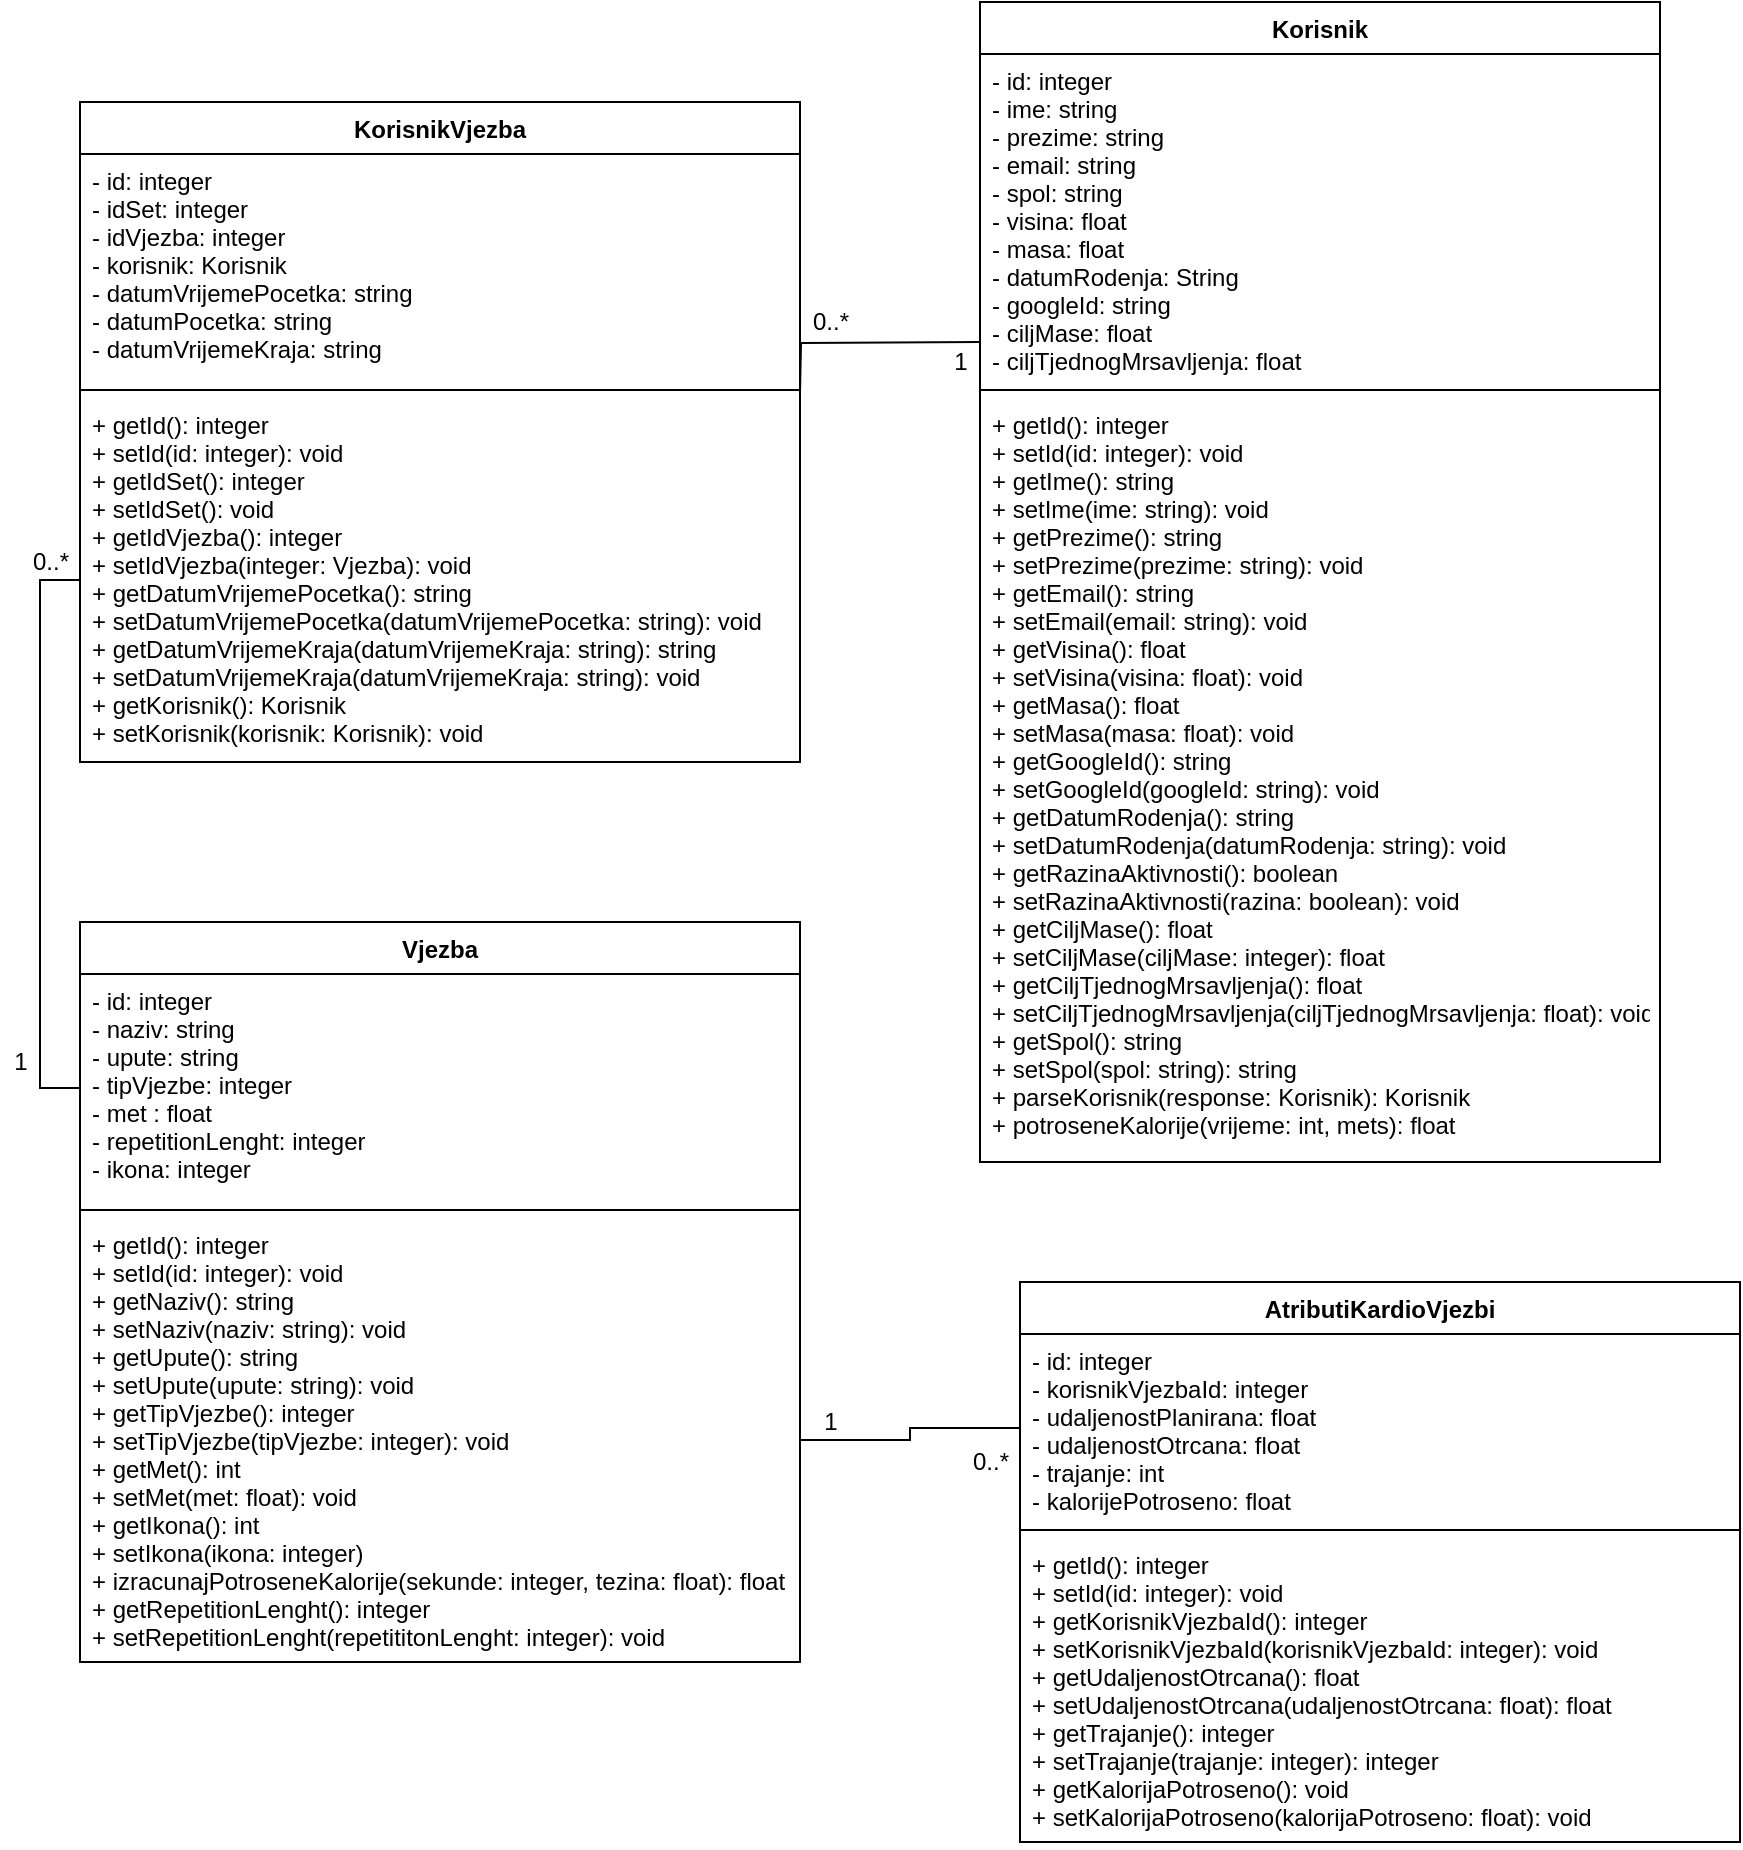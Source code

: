 <mxfile version="12.6.2" type="device"><diagram id="1wVEvsWw5fZxkmoDc-tf" name="Page-1"><mxGraphModel dx="645" dy="967" grid="1" gridSize="10" guides="1" tooltips="1" connect="1" arrows="1" fold="1" page="1" pageScale="1" pageWidth="827" pageHeight="1169" math="0" shadow="0"><root><mxCell id="0"/><mxCell id="1" parent="0"/><mxCell id="iFXHoOEnqTfI73avbhVN-1" value="Korisnik" style="swimlane;fontStyle=1;align=center;verticalAlign=top;childLayout=stackLayout;horizontal=1;startSize=26;horizontalStack=0;resizeParent=1;resizeParentMax=0;resizeLast=0;collapsible=1;marginBottom=0;" vertex="1" parent="1"><mxGeometry x="1590" y="90" width="340" height="580" as="geometry"/></mxCell><mxCell id="iFXHoOEnqTfI73avbhVN-2" value="- id: integer&#10;- ime: string&#10;- prezime: string&#10;- email: string&#10;- spol: string&#10;- visina: float&#10;- masa: float&#10;- datumRodenja: String&#10;- googleId: string&#10;- ciljMase: float&#10;- ciljTjednogMrsavljenja: float" style="text;strokeColor=none;fillColor=none;align=left;verticalAlign=top;spacingLeft=4;spacingRight=4;overflow=hidden;rotatable=0;points=[[0,0.5],[1,0.5]];portConstraint=eastwest;" vertex="1" parent="iFXHoOEnqTfI73avbhVN-1"><mxGeometry y="26" width="340" height="164" as="geometry"/></mxCell><mxCell id="iFXHoOEnqTfI73avbhVN-3" value="" style="line;strokeWidth=1;fillColor=none;align=left;verticalAlign=middle;spacingTop=-1;spacingLeft=3;spacingRight=3;rotatable=0;labelPosition=right;points=[];portConstraint=eastwest;" vertex="1" parent="iFXHoOEnqTfI73avbhVN-1"><mxGeometry y="190" width="340" height="8" as="geometry"/></mxCell><mxCell id="iFXHoOEnqTfI73avbhVN-4" value="+ getId(): integer&#10;+ setId(id: integer): void&#10;+ getIme(): string&#10;+ setIme(ime: string): void&#10;+ getPrezime(): string&#10;+ setPrezime(prezime: string): void&#10;+ getEmail(): string&#10;+ setEmail(email: string): void&#10;+ getVisina(): float&#10;+ setVisina(visina: float): void&#10;+ getMasa(): float&#10;+ setMasa(masa: float): void&#10;+ getGoogleId(): string&#10;+ setGoogleId(googleId: string): void&#10;+ getDatumRodenja(): string&#10;+ setDatumRodenja(datumRodenja: string): void&#10;+ getRazinaAktivnosti(): boolean&#10;+ setRazinaAktivnosti(razina: boolean): void&#10;+ getCiljMase(): float&#10;+ setCiljMase(ciljMase: integer): float&#10;+ getCiljTjednogMrsavljenja(): float&#10;+ setCiljTjednogMrsavljenja(ciljTjednogMrsavljenja: float): void&#10;+ getSpol(): string&#10;+ setSpol(spol: string): string&#10;+ parseKorisnik(response: Korisnik): Korisnik&#10;+ potroseneKalorije(vrijeme: int, mets): float" style="text;strokeColor=none;fillColor=none;align=left;verticalAlign=top;spacingLeft=4;spacingRight=4;overflow=hidden;rotatable=0;points=[[0,0.5],[1,0.5]];portConstraint=eastwest;" vertex="1" parent="iFXHoOEnqTfI73avbhVN-1"><mxGeometry y="198" width="340" height="382" as="geometry"/></mxCell><mxCell id="iFXHoOEnqTfI73avbhVN-5" value="KorisnikVjezba" style="swimlane;fontStyle=1;align=center;verticalAlign=top;childLayout=stackLayout;horizontal=1;startSize=26;horizontalStack=0;resizeParent=1;resizeParentMax=0;resizeLast=0;collapsible=1;marginBottom=0;" vertex="1" parent="1"><mxGeometry x="1140" y="140" width="360" height="330" as="geometry"/></mxCell><mxCell id="iFXHoOEnqTfI73avbhVN-6" value="- id: integer&#10;- idSet: integer&#10;- idVjezba: integer&#10;- korisnik: Korisnik&#10;- datumVrijemePocetka: string&#10;- datumPocetka: string&#10;- datumVrijemeKraja: string" style="text;strokeColor=none;fillColor=none;align=left;verticalAlign=top;spacingLeft=4;spacingRight=4;overflow=hidden;rotatable=0;points=[[0,0.5],[1,0.5]];portConstraint=eastwest;" vertex="1" parent="iFXHoOEnqTfI73avbhVN-5"><mxGeometry y="26" width="360" height="114" as="geometry"/></mxCell><mxCell id="iFXHoOEnqTfI73avbhVN-7" value="" style="line;strokeWidth=1;fillColor=none;align=left;verticalAlign=middle;spacingTop=-1;spacingLeft=3;spacingRight=3;rotatable=0;labelPosition=right;points=[];portConstraint=eastwest;" vertex="1" parent="iFXHoOEnqTfI73avbhVN-5"><mxGeometry y="140" width="360" height="8" as="geometry"/></mxCell><mxCell id="iFXHoOEnqTfI73avbhVN-8" value="+ getId(): integer&#10;+ setId(id: integer): void&#10;+ getIdSet(): integer&#10;+ setIdSet(): void&#10;+ getIdVjezba(): integer&#10;+ setIdVjezba(integer: Vjezba): void&#10;+ getDatumVrijemePocetka(): string&#10;+ setDatumVrijemePocetka(datumVrijemePocetka: string): void&#10;+ getDatumVrijemeKraja(datumVrijemeKraja: string): string&#10;+ setDatumVrijemeKraja(datumVrijemeKraja: string): void&#10;+ getKorisnik(): Korisnik&#10;+ setKorisnik(korisnik: Korisnik): void&#10;&#10;" style="text;strokeColor=none;fillColor=none;align=left;verticalAlign=top;spacingLeft=4;spacingRight=4;overflow=hidden;rotatable=0;points=[[0,0.5],[1,0.5]];portConstraint=eastwest;" vertex="1" parent="iFXHoOEnqTfI73avbhVN-5"><mxGeometry y="148" width="360" height="182" as="geometry"/></mxCell><mxCell id="iFXHoOEnqTfI73avbhVN-9" value="Vjezba" style="swimlane;fontStyle=1;align=center;verticalAlign=top;childLayout=stackLayout;horizontal=1;startSize=26;horizontalStack=0;resizeParent=1;resizeParentMax=0;resizeLast=0;collapsible=1;marginBottom=0;" vertex="1" parent="1"><mxGeometry x="1140" y="550" width="360" height="370" as="geometry"/></mxCell><mxCell id="iFXHoOEnqTfI73avbhVN-10" value="- id: integer&#10;- naziv: string&#10;- upute: string&#10;- tipVjezbe: integer&#10;- met : float&#10;- repetitionLenght: integer&#10;- ikona: integer&#10;" style="text;strokeColor=none;fillColor=none;align=left;verticalAlign=top;spacingLeft=4;spacingRight=4;overflow=hidden;rotatable=0;points=[[0,0.5],[1,0.5]];portConstraint=eastwest;" vertex="1" parent="iFXHoOEnqTfI73avbhVN-9"><mxGeometry y="26" width="360" height="114" as="geometry"/></mxCell><mxCell id="iFXHoOEnqTfI73avbhVN-11" value="" style="line;strokeWidth=1;fillColor=none;align=left;verticalAlign=middle;spacingTop=-1;spacingLeft=3;spacingRight=3;rotatable=0;labelPosition=right;points=[];portConstraint=eastwest;" vertex="1" parent="iFXHoOEnqTfI73avbhVN-9"><mxGeometry y="140" width="360" height="8" as="geometry"/></mxCell><mxCell id="iFXHoOEnqTfI73avbhVN-12" value="+ getId(): integer&#10;+ setId(id: integer): void&#10;+ getNaziv(): string&#10;+ setNaziv(naziv: string): void&#10;+ getUpute(): string&#10;+ setUpute(upute: string): void&#10;+ getTipVjezbe(): integer&#10;+ setTipVjezbe(tipVjezbe: integer): void&#10;+ getMet(): int&#10;+ setMet(met: float): void&#10;+ getIkona(): int&#10;+ setIkona(ikona: integer)&#10;+ izracunajPotroseneKalorije(sekunde: integer, tezina: float): float&#10;+ getRepetitionLenght(): integer&#10;+ setRepetitionLenght(repetititonLenght: integer): void" style="text;strokeColor=none;fillColor=none;align=left;verticalAlign=top;spacingLeft=4;spacingRight=4;overflow=hidden;rotatable=0;points=[[0,0.5],[1,0.5]];portConstraint=eastwest;" vertex="1" parent="iFXHoOEnqTfI73avbhVN-9"><mxGeometry y="148" width="360" height="222" as="geometry"/></mxCell><mxCell id="iFXHoOEnqTfI73avbhVN-17" value="AtributiKardioVjezbi" style="swimlane;fontStyle=1;align=center;verticalAlign=top;childLayout=stackLayout;horizontal=1;startSize=26;horizontalStack=0;resizeParent=1;resizeParentMax=0;resizeLast=0;collapsible=1;marginBottom=0;" vertex="1" parent="1"><mxGeometry x="1610" y="730" width="360" height="280" as="geometry"/></mxCell><mxCell id="iFXHoOEnqTfI73avbhVN-18" value="- id: integer&#10;- korisnikVjezbaId: integer&#10;- udaljenostPlanirana: float&#10;- udaljenostOtrcana: float&#10;- trajanje: int&#10;- kalorijePotroseno: float" style="text;strokeColor=none;fillColor=none;align=left;verticalAlign=top;spacingLeft=4;spacingRight=4;overflow=hidden;rotatable=0;points=[[0,0.5],[1,0.5]];portConstraint=eastwest;" vertex="1" parent="iFXHoOEnqTfI73avbhVN-17"><mxGeometry y="26" width="360" height="94" as="geometry"/></mxCell><mxCell id="iFXHoOEnqTfI73avbhVN-19" value="" style="line;strokeWidth=1;fillColor=none;align=left;verticalAlign=middle;spacingTop=-1;spacingLeft=3;spacingRight=3;rotatable=0;labelPosition=right;points=[];portConstraint=eastwest;" vertex="1" parent="iFXHoOEnqTfI73avbhVN-17"><mxGeometry y="120" width="360" height="8" as="geometry"/></mxCell><mxCell id="iFXHoOEnqTfI73avbhVN-20" value="+ getId(): integer&#10;+ setId(id: integer): void&#10;+ getKorisnikVjezbaId(): integer&#10;+ setKorisnikVjezbaId(korisnikVjezbaId: integer): void&#10;+ getUdaljenostOtrcana(): float&#10;+ setUdaljenostOtrcana(udaljenostOtrcana: float): float&#10;+ getTrajanje(): integer&#10;+ setTrajanje(trajanje: integer): integer&#10;+ getKalorijaPotroseno(): void&#10;+ setKalorijaPotroseno(kalorijaPotroseno: float): void" style="text;strokeColor=none;fillColor=none;align=left;verticalAlign=top;spacingLeft=4;spacingRight=4;overflow=hidden;rotatable=0;points=[[0,0.5],[1,0.5]];portConstraint=eastwest;" vertex="1" parent="iFXHoOEnqTfI73avbhVN-17"><mxGeometry y="128" width="360" height="152" as="geometry"/></mxCell><mxCell id="iFXHoOEnqTfI73avbhVN-21" style="edgeStyle=orthogonalEdgeStyle;rounded=0;orthogonalLoop=1;jettySize=auto;html=1;endArrow=none;endFill=0;exitX=0;exitY=0.5;exitDx=0;exitDy=0;" edge="1" parent="1"><mxGeometry relative="1" as="geometry"><mxPoint x="1590" y="260.0" as="sourcePoint"/><mxPoint x="1500" y="285.333" as="targetPoint"/></mxGeometry></mxCell><mxCell id="iFXHoOEnqTfI73avbhVN-23" value="1" style="text;html=1;align=center;verticalAlign=middle;resizable=0;points=[];autosize=1;" vertex="1" parent="1"><mxGeometry x="1570" y="260" width="20" height="20" as="geometry"/></mxCell><mxCell id="iFXHoOEnqTfI73avbhVN-25" value="0..*" style="text;html=1;align=center;verticalAlign=middle;resizable=0;points=[];autosize=1;" vertex="1" parent="1"><mxGeometry x="1500" y="240" width="30" height="20" as="geometry"/></mxCell><mxCell id="iFXHoOEnqTfI73avbhVN-27" style="edgeStyle=orthogonalEdgeStyle;rounded=0;orthogonalLoop=1;jettySize=auto;html=1;endArrow=none;endFill=0;exitX=0;exitY=0.5;exitDx=0;exitDy=0;entryX=0;entryY=0.5;entryDx=0;entryDy=0;" edge="1" parent="1" source="iFXHoOEnqTfI73avbhVN-8" target="iFXHoOEnqTfI73avbhVN-10"><mxGeometry relative="1" as="geometry"><mxPoint x="1500" y="500.14" as="sourcePoint"/><mxPoint x="1410" y="525.473" as="targetPoint"/></mxGeometry></mxCell><mxCell id="iFXHoOEnqTfI73avbhVN-28" value="1" style="text;html=1;align=center;verticalAlign=middle;resizable=0;points=[];autosize=1;" vertex="1" parent="1"><mxGeometry x="1100" y="610" width="20" height="20" as="geometry"/></mxCell><mxCell id="iFXHoOEnqTfI73avbhVN-29" value="0..*" style="text;html=1;align=center;verticalAlign=middle;resizable=0;points=[];autosize=1;" vertex="1" parent="1"><mxGeometry x="1110" y="360" width="30" height="20" as="geometry"/></mxCell><mxCell id="iFXHoOEnqTfI73avbhVN-30" style="edgeStyle=orthogonalEdgeStyle;rounded=0;orthogonalLoop=1;jettySize=auto;html=1;endArrow=none;endFill=0;exitX=0;exitY=0.5;exitDx=0;exitDy=0;" edge="1" parent="1" source="iFXHoOEnqTfI73avbhVN-18" target="iFXHoOEnqTfI73avbhVN-12"><mxGeometry relative="1" as="geometry"><mxPoint x="1610" y="700.0" as="sourcePoint"/><mxPoint x="1520" y="725.333" as="targetPoint"/></mxGeometry></mxCell><mxCell id="iFXHoOEnqTfI73avbhVN-31" value="1" style="text;html=1;align=center;verticalAlign=middle;resizable=0;points=[];autosize=1;" vertex="1" parent="1"><mxGeometry x="1505" y="790" width="20" height="20" as="geometry"/></mxCell><mxCell id="iFXHoOEnqTfI73avbhVN-32" value="0..*" style="text;html=1;align=center;verticalAlign=middle;resizable=0;points=[];autosize=1;" vertex="1" parent="1"><mxGeometry x="1580" y="810" width="30" height="20" as="geometry"/></mxCell></root></mxGraphModel></diagram></mxfile>